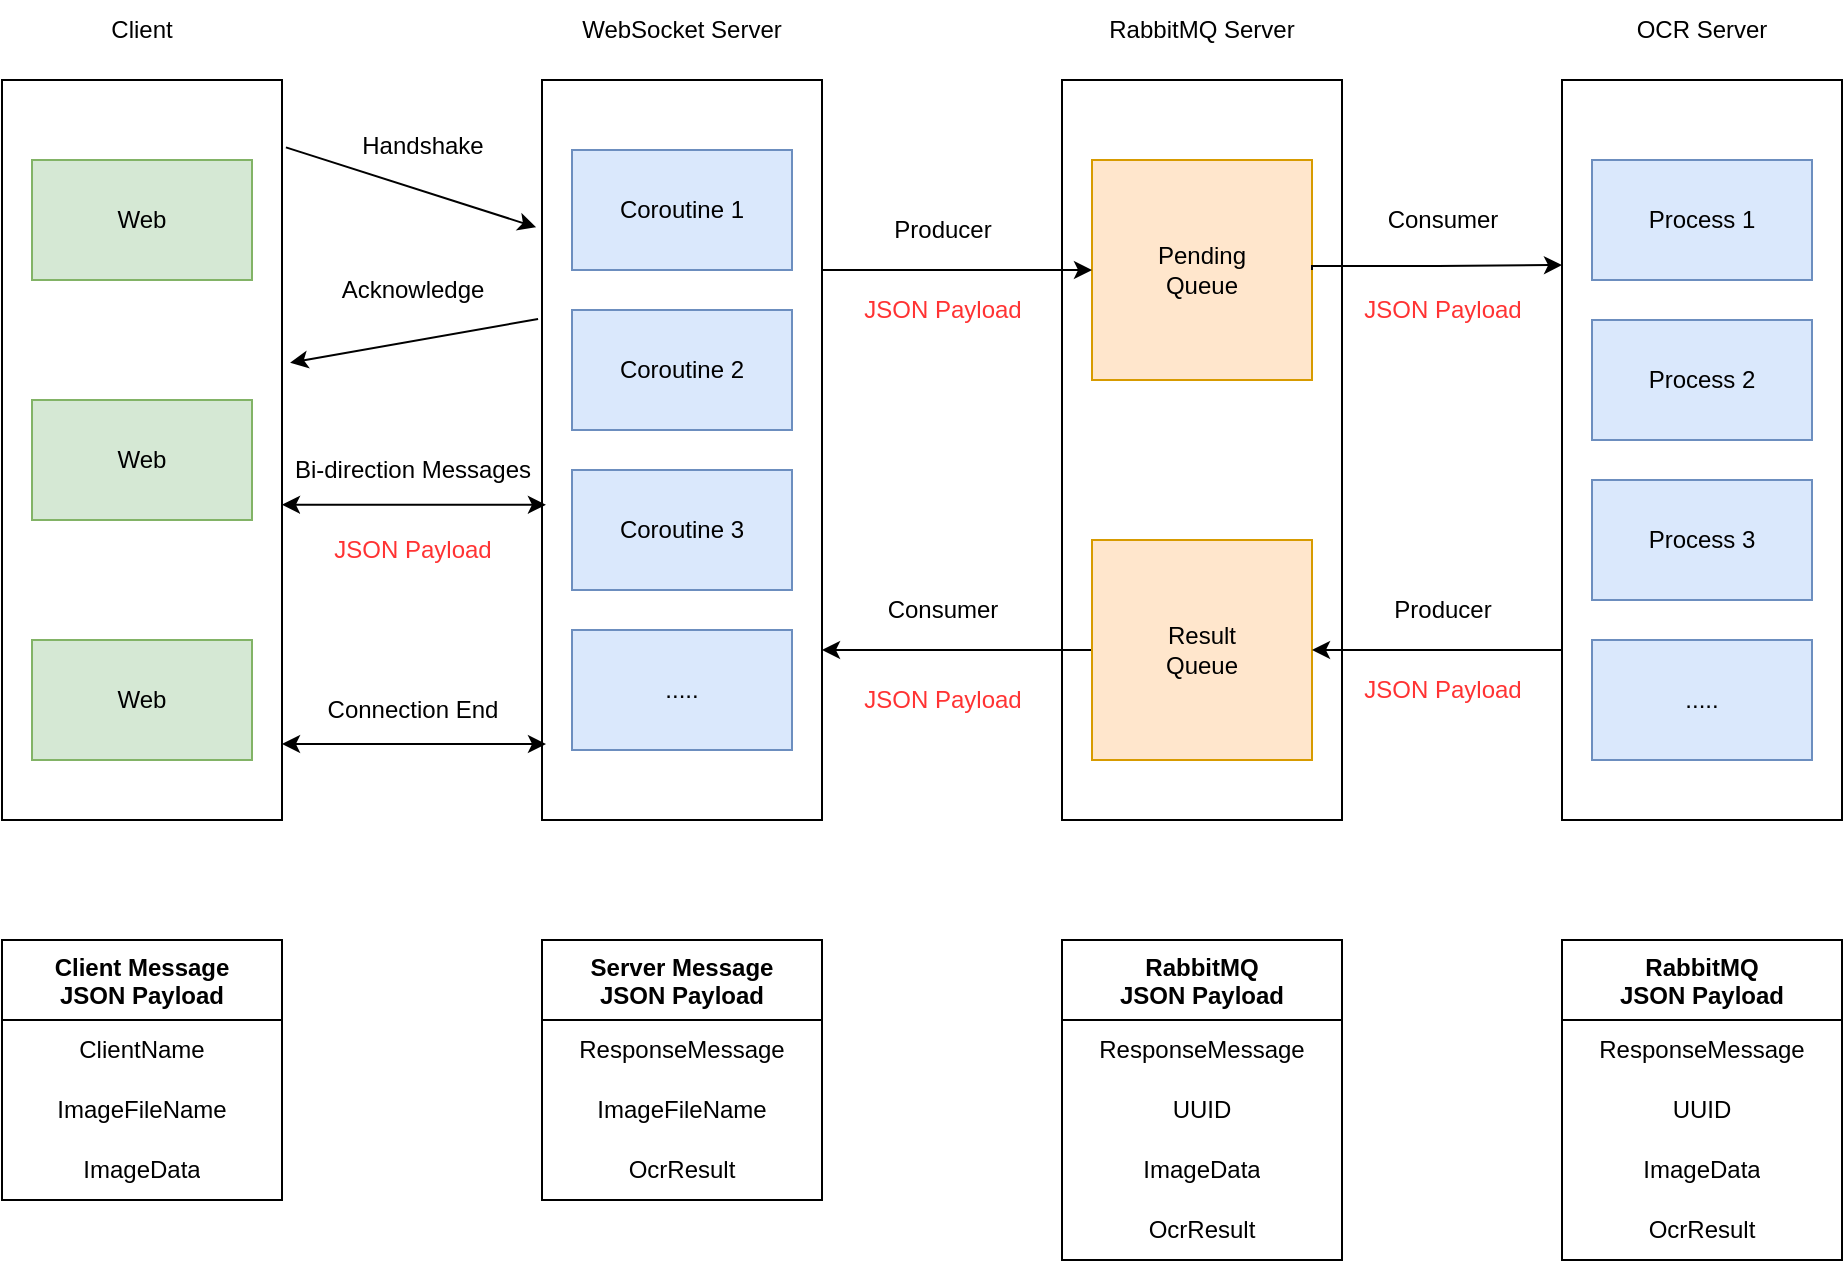 <mxfile version="21.2.3" type="device">
  <diagram name="第 1 页" id="LXphBNRdYi32Dz727fMi">
    <mxGraphModel dx="1562" dy="837" grid="1" gridSize="10" guides="1" tooltips="1" connect="1" arrows="1" fold="1" page="1" pageScale="1" pageWidth="827" pageHeight="1169" math="0" shadow="0">
      <root>
        <mxCell id="0" />
        <mxCell id="1" parent="0" />
        <mxCell id="KqupfGYwpNCgRnsgn26B-1" value="" style="rounded=0;whiteSpace=wrap;html=1;" parent="1" vertex="1">
          <mxGeometry x="30" y="130" width="140" height="370" as="geometry" />
        </mxCell>
        <mxCell id="KqupfGYwpNCgRnsgn26B-2" value="Web" style="rounded=0;whiteSpace=wrap;html=1;fillColor=#d5e8d4;strokeColor=#82b366;" parent="1" vertex="1">
          <mxGeometry x="45" y="170" width="110" height="60" as="geometry" />
        </mxCell>
        <mxCell id="KqupfGYwpNCgRnsgn26B-5" value="Client" style="text;html=1;strokeColor=none;fillColor=none;align=center;verticalAlign=middle;whiteSpace=wrap;rounded=0;" parent="1" vertex="1">
          <mxGeometry x="70" y="90" width="60" height="30" as="geometry" />
        </mxCell>
        <mxCell id="KqupfGYwpNCgRnsgn26B-6" value="" style="rounded=0;whiteSpace=wrap;html=1;" parent="1" vertex="1">
          <mxGeometry x="300" y="130" width="140" height="370" as="geometry" />
        </mxCell>
        <mxCell id="KqupfGYwpNCgRnsgn26B-7" value="WebSocket Server" style="text;html=1;strokeColor=none;fillColor=none;align=center;verticalAlign=middle;whiteSpace=wrap;rounded=0;" parent="1" vertex="1">
          <mxGeometry x="315" y="90" width="110" height="30" as="geometry" />
        </mxCell>
        <mxCell id="KqupfGYwpNCgRnsgn26B-8" value="" style="endArrow=classic;html=1;rounded=0;exitX=1.014;exitY=0.091;exitDx=0;exitDy=0;exitPerimeter=0;entryX=-0.021;entryY=0.199;entryDx=0;entryDy=0;entryPerimeter=0;" parent="1" source="KqupfGYwpNCgRnsgn26B-1" target="KqupfGYwpNCgRnsgn26B-6" edge="1">
          <mxGeometry width="50" height="50" relative="1" as="geometry">
            <mxPoint x="390" y="330" as="sourcePoint" />
            <mxPoint x="440" y="280" as="targetPoint" />
          </mxGeometry>
        </mxCell>
        <mxCell id="KqupfGYwpNCgRnsgn26B-9" value="Handshake" style="text;html=1;align=center;verticalAlign=middle;resizable=0;points=[];autosize=1;strokeColor=none;fillColor=none;" parent="1" vertex="1">
          <mxGeometry x="200" y="148" width="80" height="30" as="geometry" />
        </mxCell>
        <mxCell id="KqupfGYwpNCgRnsgn26B-10" value="" style="endArrow=classic;html=1;rounded=0;entryX=1.029;entryY=0.382;entryDx=0;entryDy=0;entryPerimeter=0;exitX=-0.014;exitY=0.323;exitDx=0;exitDy=0;exitPerimeter=0;" parent="1" source="KqupfGYwpNCgRnsgn26B-6" target="KqupfGYwpNCgRnsgn26B-1" edge="1">
          <mxGeometry width="50" height="50" relative="1" as="geometry">
            <mxPoint x="390" y="330" as="sourcePoint" />
            <mxPoint x="440" y="280" as="targetPoint" />
          </mxGeometry>
        </mxCell>
        <mxCell id="KqupfGYwpNCgRnsgn26B-11" value="Acknowledge" style="text;html=1;align=center;verticalAlign=middle;resizable=0;points=[];autosize=1;strokeColor=none;fillColor=none;" parent="1" vertex="1">
          <mxGeometry x="190" y="220" width="90" height="30" as="geometry" />
        </mxCell>
        <mxCell id="KqupfGYwpNCgRnsgn26B-14" value="" style="endArrow=classic;startArrow=classic;html=1;rounded=0;exitX=1;exitY=0.574;exitDx=0;exitDy=0;exitPerimeter=0;entryX=0.014;entryY=0.574;entryDx=0;entryDy=0;entryPerimeter=0;" parent="1" source="KqupfGYwpNCgRnsgn26B-1" target="KqupfGYwpNCgRnsgn26B-6" edge="1">
          <mxGeometry width="50" height="50" relative="1" as="geometry">
            <mxPoint x="390" y="330" as="sourcePoint" />
            <mxPoint x="440" y="280" as="targetPoint" />
          </mxGeometry>
        </mxCell>
        <mxCell id="KqupfGYwpNCgRnsgn26B-15" value="Bi-direction Messages" style="text;html=1;align=center;verticalAlign=middle;resizable=0;points=[];autosize=1;strokeColor=none;fillColor=none;" parent="1" vertex="1">
          <mxGeometry x="165" y="310" width="140" height="30" as="geometry" />
        </mxCell>
        <mxCell id="KqupfGYwpNCgRnsgn26B-16" value="" style="endArrow=classic;startArrow=classic;html=1;rounded=0;exitX=1;exitY=0.574;exitDx=0;exitDy=0;exitPerimeter=0;entryX=0.014;entryY=0.574;entryDx=0;entryDy=0;entryPerimeter=0;" parent="1" edge="1">
          <mxGeometry width="50" height="50" relative="1" as="geometry">
            <mxPoint x="170" y="462" as="sourcePoint" />
            <mxPoint x="302" y="462" as="targetPoint" />
          </mxGeometry>
        </mxCell>
        <mxCell id="KqupfGYwpNCgRnsgn26B-17" value="Connection End" style="text;html=1;align=center;verticalAlign=middle;resizable=0;points=[];autosize=1;strokeColor=none;fillColor=none;" parent="1" vertex="1">
          <mxGeometry x="180" y="430" width="110" height="30" as="geometry" />
        </mxCell>
        <mxCell id="KqupfGYwpNCgRnsgn26B-19" value="" style="rounded=0;whiteSpace=wrap;html=1;" parent="1" vertex="1">
          <mxGeometry x="560" y="130" width="140" height="370" as="geometry" />
        </mxCell>
        <mxCell id="KqupfGYwpNCgRnsgn26B-20" value="RabbitMQ Server" style="text;html=1;strokeColor=none;fillColor=none;align=center;verticalAlign=middle;whiteSpace=wrap;rounded=0;" parent="1" vertex="1">
          <mxGeometry x="575" y="90" width="110" height="30" as="geometry" />
        </mxCell>
        <mxCell id="KqupfGYwpNCgRnsgn26B-22" value="Pending&lt;br&gt;Queue" style="rounded=0;whiteSpace=wrap;html=1;fillColor=#ffe6cc;strokeColor=#d79b00;" parent="1" vertex="1">
          <mxGeometry x="575" y="170" width="110" height="110" as="geometry" />
        </mxCell>
        <mxCell id="KqupfGYwpNCgRnsgn26B-25" style="edgeStyle=orthogonalEdgeStyle;rounded=0;orthogonalLoop=1;jettySize=auto;html=1;exitX=0;exitY=0.5;exitDx=0;exitDy=0;" parent="1" source="KqupfGYwpNCgRnsgn26B-23" edge="1">
          <mxGeometry relative="1" as="geometry">
            <mxPoint x="440" y="415" as="targetPoint" />
          </mxGeometry>
        </mxCell>
        <mxCell id="KqupfGYwpNCgRnsgn26B-23" value="Result&lt;br&gt;Queue" style="rounded=0;whiteSpace=wrap;html=1;fillColor=#ffe6cc;strokeColor=#d79b00;" parent="1" vertex="1">
          <mxGeometry x="575" y="360" width="110" height="110" as="geometry" />
        </mxCell>
        <mxCell id="KqupfGYwpNCgRnsgn26B-24" style="edgeStyle=orthogonalEdgeStyle;rounded=0;orthogonalLoop=1;jettySize=auto;html=1;exitX=1;exitY=0.25;exitDx=0;exitDy=0;entryX=0;entryY=0.5;entryDx=0;entryDy=0;" parent="1" source="KqupfGYwpNCgRnsgn26B-6" target="KqupfGYwpNCgRnsgn26B-22" edge="1">
          <mxGeometry relative="1" as="geometry">
            <Array as="points">
              <mxPoint x="440" y="225" />
            </Array>
          </mxGeometry>
        </mxCell>
        <mxCell id="KqupfGYwpNCgRnsgn26B-26" value="&lt;font color=&quot;#ff3333&quot;&gt;JSON Payload&lt;/font&gt;" style="text;html=1;align=center;verticalAlign=middle;resizable=0;points=[];autosize=1;strokeColor=none;fillColor=none;" parent="1" vertex="1">
          <mxGeometry x="185" y="350" width="100" height="30" as="geometry" />
        </mxCell>
        <mxCell id="KqupfGYwpNCgRnsgn26B-28" value="&lt;font color=&quot;#ff3333&quot;&gt;JSON Payload&lt;/font&gt;" style="text;html=1;align=center;verticalAlign=middle;resizable=0;points=[];autosize=1;strokeColor=none;fillColor=none;" parent="1" vertex="1">
          <mxGeometry x="450" y="230" width="100" height="30" as="geometry" />
        </mxCell>
        <mxCell id="KqupfGYwpNCgRnsgn26B-29" value="&lt;font color=&quot;#ff3333&quot;&gt;JSON Payload&lt;/font&gt;" style="text;html=1;align=center;verticalAlign=middle;resizable=0;points=[];autosize=1;strokeColor=none;fillColor=none;" parent="1" vertex="1">
          <mxGeometry x="450" y="425" width="100" height="30" as="geometry" />
        </mxCell>
        <mxCell id="KqupfGYwpNCgRnsgn26B-30" value="Web" style="rounded=0;whiteSpace=wrap;html=1;fillColor=#d5e8d4;strokeColor=#82b366;" parent="1" vertex="1">
          <mxGeometry x="45" y="290" width="110" height="60" as="geometry" />
        </mxCell>
        <mxCell id="KqupfGYwpNCgRnsgn26B-31" value="Web" style="rounded=0;whiteSpace=wrap;html=1;fillColor=#d5e8d4;strokeColor=#82b366;" parent="1" vertex="1">
          <mxGeometry x="45" y="410" width="110" height="60" as="geometry" />
        </mxCell>
        <mxCell id="KqupfGYwpNCgRnsgn26B-32" value="Producer" style="text;html=1;align=center;verticalAlign=middle;resizable=0;points=[];autosize=1;strokeColor=none;fillColor=none;" parent="1" vertex="1">
          <mxGeometry x="465" y="190" width="70" height="30" as="geometry" />
        </mxCell>
        <mxCell id="KqupfGYwpNCgRnsgn26B-33" value="Consumer" style="text;html=1;align=center;verticalAlign=middle;resizable=0;points=[];autosize=1;strokeColor=none;fillColor=none;" parent="1" vertex="1">
          <mxGeometry x="460" y="380" width="80" height="30" as="geometry" />
        </mxCell>
        <mxCell id="KqupfGYwpNCgRnsgn26B-40" value="Client Message&lt;br style=&quot;border-color: var(--border-color);&quot;&gt;JSON Payload" style="swimlane;fontStyle=1;align=center;verticalAlign=top;childLayout=stackLayout;horizontal=1;startSize=40;horizontalStack=0;resizeParent=1;resizeParentMax=0;resizeLast=0;collapsible=0;marginBottom=0;html=1;whiteSpace=wrap;" parent="1" vertex="1">
          <mxGeometry x="30" y="560" width="140" height="130" as="geometry" />
        </mxCell>
        <mxCell id="qoFY-LqlF0WkJDyeRGyF-2" value="ClientName" style="text;html=1;strokeColor=none;fillColor=none;align=center;verticalAlign=middle;spacingLeft=4;spacingRight=4;overflow=hidden;rotatable=0;points=[[0,0.5],[1,0.5]];portConstraint=eastwest;whiteSpace=wrap;" vertex="1" parent="KqupfGYwpNCgRnsgn26B-40">
          <mxGeometry y="40" width="140" height="30" as="geometry" />
        </mxCell>
        <mxCell id="KqupfGYwpNCgRnsgn26B-41" value="ImageFileName" style="text;html=1;strokeColor=none;fillColor=none;align=center;verticalAlign=middle;spacingLeft=4;spacingRight=4;overflow=hidden;rotatable=0;points=[[0,0.5],[1,0.5]];portConstraint=eastwest;whiteSpace=wrap;" parent="KqupfGYwpNCgRnsgn26B-40" vertex="1">
          <mxGeometry y="70" width="140" height="30" as="geometry" />
        </mxCell>
        <mxCell id="KqupfGYwpNCgRnsgn26B-42" value="ImageData" style="text;html=1;strokeColor=none;fillColor=none;align=center;verticalAlign=middle;spacingLeft=4;spacingRight=4;overflow=hidden;rotatable=0;points=[[0,0.5],[1,0.5]];portConstraint=eastwest;whiteSpace=wrap;" parent="KqupfGYwpNCgRnsgn26B-40" vertex="1">
          <mxGeometry y="100" width="140" height="30" as="geometry" />
        </mxCell>
        <mxCell id="KqupfGYwpNCgRnsgn26B-43" value="Server Message&lt;br style=&quot;border-color: var(--border-color);&quot;&gt;JSON Payload" style="swimlane;fontStyle=1;align=center;verticalAlign=top;childLayout=stackLayout;horizontal=1;startSize=40;horizontalStack=0;resizeParent=1;resizeParentMax=0;resizeLast=0;collapsible=0;marginBottom=0;html=1;whiteSpace=wrap;" parent="1" vertex="1">
          <mxGeometry x="300" y="560" width="140" height="130" as="geometry" />
        </mxCell>
        <mxCell id="KqupfGYwpNCgRnsgn26B-44" value="ResponseMessage" style="text;html=1;strokeColor=none;fillColor=none;align=center;verticalAlign=middle;spacingLeft=4;spacingRight=4;overflow=hidden;rotatable=0;points=[[0,0.5],[1,0.5]];portConstraint=eastwest;whiteSpace=wrap;" parent="KqupfGYwpNCgRnsgn26B-43" vertex="1">
          <mxGeometry y="40" width="140" height="30" as="geometry" />
        </mxCell>
        <mxCell id="KqupfGYwpNCgRnsgn26B-46" value="ImageFileName" style="text;html=1;strokeColor=none;fillColor=none;align=center;verticalAlign=middle;spacingLeft=4;spacingRight=4;overflow=hidden;rotatable=0;points=[[0,0.5],[1,0.5]];portConstraint=eastwest;whiteSpace=wrap;" parent="KqupfGYwpNCgRnsgn26B-43" vertex="1">
          <mxGeometry y="70" width="140" height="30" as="geometry" />
        </mxCell>
        <mxCell id="KqupfGYwpNCgRnsgn26B-47" value="OcrResult" style="text;html=1;strokeColor=none;fillColor=none;align=center;verticalAlign=middle;spacingLeft=4;spacingRight=4;overflow=hidden;rotatable=0;points=[[0,0.5],[1,0.5]];portConstraint=eastwest;whiteSpace=wrap;" parent="KqupfGYwpNCgRnsgn26B-43" vertex="1">
          <mxGeometry y="100" width="140" height="30" as="geometry" />
        </mxCell>
        <mxCell id="KqupfGYwpNCgRnsgn26B-48" value="RabbitMQ&lt;br&gt;JSON Payload" style="swimlane;fontStyle=1;align=center;verticalAlign=top;childLayout=stackLayout;horizontal=1;startSize=40;horizontalStack=0;resizeParent=1;resizeParentMax=0;resizeLast=0;collapsible=0;marginBottom=0;html=1;whiteSpace=wrap;" parent="1" vertex="1">
          <mxGeometry x="560" y="560" width="140" height="160" as="geometry" />
        </mxCell>
        <mxCell id="KqupfGYwpNCgRnsgn26B-49" value="ResponseMessage" style="text;html=1;strokeColor=none;fillColor=none;align=center;verticalAlign=middle;spacingLeft=4;spacingRight=4;overflow=hidden;rotatable=0;points=[[0,0.5],[1,0.5]];portConstraint=eastwest;whiteSpace=wrap;" parent="KqupfGYwpNCgRnsgn26B-48" vertex="1">
          <mxGeometry y="40" width="140" height="30" as="geometry" />
        </mxCell>
        <mxCell id="j6kptWZ_kedB2TX_4ibh-8" value="UUID" style="text;html=1;strokeColor=none;fillColor=none;align=center;verticalAlign=middle;spacingLeft=4;spacingRight=4;overflow=hidden;rotatable=0;points=[[0,0.5],[1,0.5]];portConstraint=eastwest;whiteSpace=wrap;" parent="KqupfGYwpNCgRnsgn26B-48" vertex="1">
          <mxGeometry y="70" width="140" height="30" as="geometry" />
        </mxCell>
        <mxCell id="KqupfGYwpNCgRnsgn26B-50" value="ImageData" style="text;html=1;strokeColor=none;fillColor=none;align=center;verticalAlign=middle;spacingLeft=4;spacingRight=4;overflow=hidden;rotatable=0;points=[[0,0.5],[1,0.5]];portConstraint=eastwest;whiteSpace=wrap;" parent="KqupfGYwpNCgRnsgn26B-48" vertex="1">
          <mxGeometry y="100" width="140" height="30" as="geometry" />
        </mxCell>
        <mxCell id="KqupfGYwpNCgRnsgn26B-51" value="OcrResult" style="text;html=1;strokeColor=none;fillColor=none;align=center;verticalAlign=middle;spacingLeft=4;spacingRight=4;overflow=hidden;rotatable=0;points=[[0,0.5],[1,0.5]];portConstraint=eastwest;whiteSpace=wrap;" parent="KqupfGYwpNCgRnsgn26B-48" vertex="1">
          <mxGeometry y="130" width="140" height="30" as="geometry" />
        </mxCell>
        <mxCell id="KqupfGYwpNCgRnsgn26B-66" style="edgeStyle=orthogonalEdgeStyle;rounded=0;orthogonalLoop=1;jettySize=auto;html=1;exitX=0;exitY=0.75;exitDx=0;exitDy=0;entryX=1;entryY=0.5;entryDx=0;entryDy=0;" parent="1" source="KqupfGYwpNCgRnsgn26B-52" target="KqupfGYwpNCgRnsgn26B-23" edge="1">
          <mxGeometry relative="1" as="geometry">
            <Array as="points">
              <mxPoint x="810" y="415" />
            </Array>
          </mxGeometry>
        </mxCell>
        <mxCell id="KqupfGYwpNCgRnsgn26B-52" value="" style="rounded=0;whiteSpace=wrap;html=1;" parent="1" vertex="1">
          <mxGeometry x="810" y="130" width="140" height="370" as="geometry" />
        </mxCell>
        <mxCell id="KqupfGYwpNCgRnsgn26B-53" value="Process 1" style="rounded=0;whiteSpace=wrap;html=1;fillColor=#dae8fc;strokeColor=#6c8ebf;" parent="1" vertex="1">
          <mxGeometry x="825" y="170" width="110" height="60" as="geometry" />
        </mxCell>
        <mxCell id="KqupfGYwpNCgRnsgn26B-54" value="OCR Server" style="text;html=1;strokeColor=none;fillColor=none;align=center;verticalAlign=middle;whiteSpace=wrap;rounded=0;" parent="1" vertex="1">
          <mxGeometry x="845" y="90" width="70" height="30" as="geometry" />
        </mxCell>
        <mxCell id="KqupfGYwpNCgRnsgn26B-55" value="Process 2" style="rounded=0;whiteSpace=wrap;html=1;fillColor=#dae8fc;strokeColor=#6c8ebf;" parent="1" vertex="1">
          <mxGeometry x="825" y="250" width="110" height="60" as="geometry" />
        </mxCell>
        <mxCell id="KqupfGYwpNCgRnsgn26B-56" value="....." style="rounded=0;whiteSpace=wrap;html=1;fillColor=#dae8fc;strokeColor=#6c8ebf;" parent="1" vertex="1">
          <mxGeometry x="825" y="410" width="110" height="60" as="geometry" />
        </mxCell>
        <mxCell id="KqupfGYwpNCgRnsgn26B-57" value="Process 3" style="rounded=0;whiteSpace=wrap;html=1;fillColor=#dae8fc;strokeColor=#6c8ebf;" parent="1" vertex="1">
          <mxGeometry x="825" y="330" width="110" height="60" as="geometry" />
        </mxCell>
        <mxCell id="KqupfGYwpNCgRnsgn26B-58" value="RabbitMQ&lt;br&gt;JSON Payload" style="swimlane;fontStyle=1;align=center;verticalAlign=top;childLayout=stackLayout;horizontal=1;startSize=40;horizontalStack=0;resizeParent=1;resizeParentMax=0;resizeLast=0;collapsible=0;marginBottom=0;html=1;whiteSpace=wrap;" parent="1" vertex="1">
          <mxGeometry x="810" y="560" width="140" height="160" as="geometry" />
        </mxCell>
        <mxCell id="KqupfGYwpNCgRnsgn26B-59" value="ResponseMessage" style="text;html=1;strokeColor=none;fillColor=none;align=center;verticalAlign=middle;spacingLeft=4;spacingRight=4;overflow=hidden;rotatable=0;points=[[0,0.5],[1,0.5]];portConstraint=eastwest;whiteSpace=wrap;" parent="KqupfGYwpNCgRnsgn26B-58" vertex="1">
          <mxGeometry y="40" width="140" height="30" as="geometry" />
        </mxCell>
        <mxCell id="j6kptWZ_kedB2TX_4ibh-9" value="UUID" style="text;html=1;strokeColor=none;fillColor=none;align=center;verticalAlign=middle;spacingLeft=4;spacingRight=4;overflow=hidden;rotatable=0;points=[[0,0.5],[1,0.5]];portConstraint=eastwest;whiteSpace=wrap;" parent="KqupfGYwpNCgRnsgn26B-58" vertex="1">
          <mxGeometry y="70" width="140" height="30" as="geometry" />
        </mxCell>
        <mxCell id="KqupfGYwpNCgRnsgn26B-60" value="ImageData" style="text;html=1;strokeColor=none;fillColor=none;align=center;verticalAlign=middle;spacingLeft=4;spacingRight=4;overflow=hidden;rotatable=0;points=[[0,0.5],[1,0.5]];portConstraint=eastwest;whiteSpace=wrap;" parent="KqupfGYwpNCgRnsgn26B-58" vertex="1">
          <mxGeometry y="100" width="140" height="30" as="geometry" />
        </mxCell>
        <mxCell id="KqupfGYwpNCgRnsgn26B-61" value="OcrResult" style="text;html=1;strokeColor=none;fillColor=none;align=center;verticalAlign=middle;spacingLeft=4;spacingRight=4;overflow=hidden;rotatable=0;points=[[0,0.5],[1,0.5]];portConstraint=eastwest;whiteSpace=wrap;" parent="KqupfGYwpNCgRnsgn26B-58" vertex="1">
          <mxGeometry y="130" width="140" height="30" as="geometry" />
        </mxCell>
        <mxCell id="KqupfGYwpNCgRnsgn26B-62" style="edgeStyle=orthogonalEdgeStyle;rounded=0;orthogonalLoop=1;jettySize=auto;html=1;exitX=1;exitY=0.5;exitDx=0;exitDy=0;entryX=0;entryY=0.25;entryDx=0;entryDy=0;" parent="1" source="KqupfGYwpNCgRnsgn26B-22" target="KqupfGYwpNCgRnsgn26B-52" edge="1">
          <mxGeometry relative="1" as="geometry">
            <Array as="points">
              <mxPoint x="685" y="223" />
              <mxPoint x="748" y="223" />
            </Array>
          </mxGeometry>
        </mxCell>
        <mxCell id="KqupfGYwpNCgRnsgn26B-67" value="&lt;font color=&quot;#ff3333&quot;&gt;JSON Payload&lt;/font&gt;" style="text;html=1;align=center;verticalAlign=middle;resizable=0;points=[];autosize=1;strokeColor=none;fillColor=none;" parent="1" vertex="1">
          <mxGeometry x="700" y="230" width="100" height="30" as="geometry" />
        </mxCell>
        <mxCell id="KqupfGYwpNCgRnsgn26B-68" value="Consumer" style="text;html=1;align=center;verticalAlign=middle;resizable=0;points=[];autosize=1;strokeColor=none;fillColor=none;" parent="1" vertex="1">
          <mxGeometry x="710" y="185" width="80" height="30" as="geometry" />
        </mxCell>
        <mxCell id="KqupfGYwpNCgRnsgn26B-69" value="&lt;font color=&quot;#ff3333&quot;&gt;JSON Payload&lt;/font&gt;" style="text;html=1;align=center;verticalAlign=middle;resizable=0;points=[];autosize=1;strokeColor=none;fillColor=none;" parent="1" vertex="1">
          <mxGeometry x="700" y="420" width="100" height="30" as="geometry" />
        </mxCell>
        <mxCell id="KqupfGYwpNCgRnsgn26B-70" value="Producer" style="text;html=1;align=center;verticalAlign=middle;resizable=0;points=[];autosize=1;strokeColor=none;fillColor=none;" parent="1" vertex="1">
          <mxGeometry x="715" y="380" width="70" height="30" as="geometry" />
        </mxCell>
        <mxCell id="j6kptWZ_kedB2TX_4ibh-1" value="Coroutine 1" style="rounded=0;whiteSpace=wrap;html=1;fillColor=#dae8fc;strokeColor=#6c8ebf;" parent="1" vertex="1">
          <mxGeometry x="315" y="165" width="110" height="60" as="geometry" />
        </mxCell>
        <mxCell id="j6kptWZ_kedB2TX_4ibh-2" value="Coroutine 2" style="rounded=0;whiteSpace=wrap;html=1;fillColor=#dae8fc;strokeColor=#6c8ebf;" parent="1" vertex="1">
          <mxGeometry x="315" y="245" width="110" height="60" as="geometry" />
        </mxCell>
        <mxCell id="j6kptWZ_kedB2TX_4ibh-3" value="....." style="rounded=0;whiteSpace=wrap;html=1;fillColor=#dae8fc;strokeColor=#6c8ebf;" parent="1" vertex="1">
          <mxGeometry x="315" y="405" width="110" height="60" as="geometry" />
        </mxCell>
        <mxCell id="j6kptWZ_kedB2TX_4ibh-4" value="Coroutine 3" style="rounded=0;whiteSpace=wrap;html=1;fillColor=#dae8fc;strokeColor=#6c8ebf;" parent="1" vertex="1">
          <mxGeometry x="315" y="325" width="110" height="60" as="geometry" />
        </mxCell>
      </root>
    </mxGraphModel>
  </diagram>
</mxfile>
